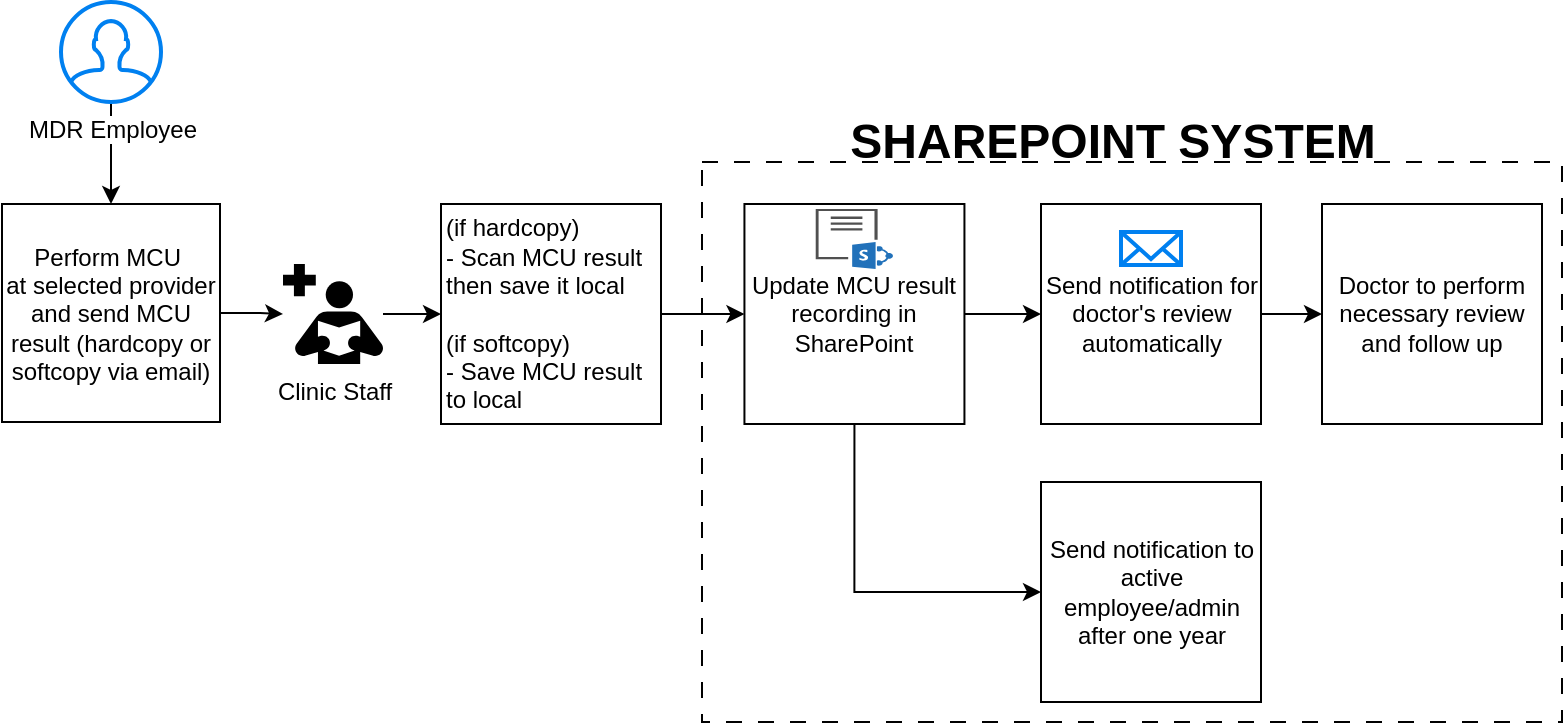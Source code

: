 <mxfile version="28.1.2" pages="2">
  <diagram name="Page-1" id="ROYf0nvUOoBOldGx0WDo">
    <mxGraphModel dx="1418" dy="786" grid="1" gridSize="10" guides="1" tooltips="1" connect="1" arrows="1" fold="1" page="1" pageScale="1" pageWidth="850" pageHeight="1100" math="0" shadow="0">
      <root>
        <mxCell id="0" />
        <mxCell id="1" parent="0" />
        <mxCell id="VFdnznLDrriNA7bUisei-16" value="" style="edgeStyle=orthogonalEdgeStyle;rounded=0;orthogonalLoop=1;jettySize=auto;html=1;" parent="1" source="VFdnznLDrriNA7bUisei-1" target="VFdnznLDrriNA7bUisei-15" edge="1">
          <mxGeometry relative="1" as="geometry" />
        </mxCell>
        <mxCell id="VFdnznLDrriNA7bUisei-1" value="MDR Employee" style="html=1;verticalLabelPosition=bottom;align=center;labelBackgroundColor=#ffffff;verticalAlign=top;strokeWidth=2;strokeColor=#0080F0;shadow=0;dashed=0;shape=mxgraph.ios7.icons.user;" parent="1" vertex="1">
          <mxGeometry x="69.5" y="100" width="50" height="50" as="geometry" />
        </mxCell>
        <mxCell id="VFdnznLDrriNA7bUisei-5" value="" style="edgeStyle=orthogonalEdgeStyle;rounded=0;orthogonalLoop=1;jettySize=auto;html=1;" parent="1" source="VFdnznLDrriNA7bUisei-2" target="VFdnznLDrriNA7bUisei-4" edge="1">
          <mxGeometry relative="1" as="geometry" />
        </mxCell>
        <mxCell id="VFdnznLDrriNA7bUisei-2" value="Clinic Staff" style="shape=mxgraph.signs.healthcare.medical_library;html=1;pointerEvents=1;fillColor=#000000;strokeColor=none;verticalLabelPosition=bottom;verticalAlign=top;align=center;" parent="1" vertex="1">
          <mxGeometry x="180.5" y="231" width="50" height="50" as="geometry" />
        </mxCell>
        <mxCell id="VFdnznLDrriNA7bUisei-7" value="" style="edgeStyle=orthogonalEdgeStyle;rounded=0;orthogonalLoop=1;jettySize=auto;html=1;" parent="1" source="VFdnznLDrriNA7bUisei-4" target="VFdnznLDrriNA7bUisei-6" edge="1">
          <mxGeometry relative="1" as="geometry" />
        </mxCell>
        <mxCell id="VFdnznLDrriNA7bUisei-4" value="&lt;div&gt;(if hardcopy)&amp;nbsp;&lt;/div&gt;- Scan MCU result then save it local&amp;nbsp;&lt;div&gt;&lt;br&gt;&lt;/div&gt;&lt;div&gt;(if softcopy)&lt;/div&gt;&lt;div&gt;- Save MCU result to local&lt;/div&gt;" style="whiteSpace=wrap;html=1;aspect=fixed;align=left;" parent="1" vertex="1">
          <mxGeometry x="259.5" y="201" width="110" height="110" as="geometry" />
        </mxCell>
        <mxCell id="VFdnznLDrriNA7bUisei-21" value="" style="edgeStyle=orthogonalEdgeStyle;rounded=0;orthogonalLoop=1;jettySize=auto;html=1;" parent="1" source="VFdnznLDrriNA7bUisei-6" target="VFdnznLDrriNA7bUisei-20" edge="1">
          <mxGeometry relative="1" as="geometry" />
        </mxCell>
        <mxCell id="VFdnznLDrriNA7bUisei-26" style="edgeStyle=orthogonalEdgeStyle;rounded=0;orthogonalLoop=1;jettySize=auto;html=1;exitX=0.5;exitY=1;exitDx=0;exitDy=0;entryX=0;entryY=0.5;entryDx=0;entryDy=0;" parent="1" source="VFdnznLDrriNA7bUisei-6" target="VFdnznLDrriNA7bUisei-23" edge="1">
          <mxGeometry relative="1" as="geometry" />
        </mxCell>
        <mxCell id="VFdnznLDrriNA7bUisei-6" value="Update MCU result recording in SharePoint" style="whiteSpace=wrap;html=1;aspect=fixed;align=center;" parent="1" vertex="1">
          <mxGeometry x="411.22" y="201" width="110" height="110" as="geometry" />
        </mxCell>
        <mxCell id="VFdnznLDrriNA7bUisei-17" style="edgeStyle=orthogonalEdgeStyle;rounded=0;orthogonalLoop=1;jettySize=auto;html=1;exitX=1;exitY=0.5;exitDx=0;exitDy=0;" parent="1" source="VFdnznLDrriNA7bUisei-15" target="VFdnznLDrriNA7bUisei-2" edge="1">
          <mxGeometry relative="1" as="geometry" />
        </mxCell>
        <mxCell id="VFdnznLDrriNA7bUisei-15" value="Perform MCU&amp;nbsp;&lt;div&gt;at selected provider and send MCU result (hardcopy or softcopy via email)&lt;/div&gt;" style="whiteSpace=wrap;html=1;aspect=fixed;" parent="1" vertex="1">
          <mxGeometry x="40" y="201" width="109" height="109" as="geometry" />
        </mxCell>
        <mxCell id="VFdnznLDrriNA7bUisei-18" value="" style="sketch=0;pointerEvents=1;shadow=0;dashed=0;html=1;strokeColor=none;labelPosition=center;verticalLabelPosition=bottom;verticalAlign=top;align=center;fillColor=#505050;shape=mxgraph.mscae.intune.conditional_access_sharepoint;fillColorStyles=fillColor2;fillColor2=#2171ba;" parent="1" vertex="1">
          <mxGeometry x="446.86" y="203.5" width="38.72" height="30" as="geometry" />
        </mxCell>
        <mxCell id="VFdnznLDrriNA7bUisei-25" value="" style="edgeStyle=orthogonalEdgeStyle;rounded=0;orthogonalLoop=1;jettySize=auto;html=1;" parent="1" source="VFdnznLDrriNA7bUisei-20" target="VFdnznLDrriNA7bUisei-24" edge="1">
          <mxGeometry relative="1" as="geometry" />
        </mxCell>
        <mxCell id="VFdnznLDrriNA7bUisei-20" value="Send notification for doctor&#39;s review automatically" style="whiteSpace=wrap;html=1;aspect=fixed;align=center;" parent="1" vertex="1">
          <mxGeometry x="559.5" y="201" width="110" height="110" as="geometry" />
        </mxCell>
        <mxCell id="VFdnznLDrriNA7bUisei-22" value="" style="html=1;verticalLabelPosition=bottom;align=center;labelBackgroundColor=#ffffff;verticalAlign=top;strokeWidth=2;strokeColor=#0080F0;shadow=0;dashed=0;shape=mxgraph.ios7.icons.mail;" parent="1" vertex="1">
          <mxGeometry x="599.5" y="215" width="30" height="16.5" as="geometry" />
        </mxCell>
        <mxCell id="VFdnznLDrriNA7bUisei-23" value="Send notification to active employee/admin after one year" style="whiteSpace=wrap;html=1;aspect=fixed;align=center;" parent="1" vertex="1">
          <mxGeometry x="559.5" y="340" width="110" height="110" as="geometry" />
        </mxCell>
        <mxCell id="VFdnznLDrriNA7bUisei-24" value="Doctor to perform necessary review and follow up" style="whiteSpace=wrap;html=1;aspect=fixed;align=center;" parent="1" vertex="1">
          <mxGeometry x="700" y="201" width="110" height="110" as="geometry" />
        </mxCell>
        <mxCell id="VFdnznLDrriNA7bUisei-28" value="" style="shape=image;html=1;verticalAlign=top;verticalLabelPosition=bottom;labelBackgroundColor=#ffffff;imageAspect=0;aspect=fixed;image=https://icons.diagrams.net/icon-cache1/Coronavirus_-_Innovicons_Color-2960/call-doctor-coronavirus-smartphone-563.svg" parent="1" vertex="1">
          <mxGeometry x="750" y="183" width="48" height="48" as="geometry" />
        </mxCell>
        <mxCell id="VFdnznLDrriNA7bUisei-29" value="" style="rounded=0;whiteSpace=wrap;html=1;fillColor=none;dashed=1;dashPattern=8 8;" parent="1" vertex="1">
          <mxGeometry x="390" y="180" width="430" height="280" as="geometry" />
        </mxCell>
        <mxCell id="VFdnznLDrriNA7bUisei-30" value="SHAREPOINT SYSTEM" style="text;strokeColor=none;fillColor=none;html=1;fontSize=24;fontStyle=1;verticalAlign=middle;align=center;" parent="1" vertex="1">
          <mxGeometry x="380" y="150" width="430" height="40" as="geometry" />
        </mxCell>
      </root>
    </mxGraphModel>
  </diagram>
  <diagram id="kiDOZ_ecxglOdccsnD-r" name="Page-2">
    <mxGraphModel dx="1418" dy="786" grid="1" gridSize="10" guides="1" tooltips="1" connect="1" arrows="1" fold="1" page="1" pageScale="1" pageWidth="850" pageHeight="1100" math="0" shadow="0">
      <root>
        <mxCell id="0" />
        <mxCell id="1" parent="0" />
        <mxCell id="40Yp-uwRRsE_armADN4P-6" style="edgeStyle=orthogonalEdgeStyle;rounded=0;orthogonalLoop=1;jettySize=auto;html=1;exitX=0;exitY=0.5;exitDx=0;exitDy=0;" edge="1" parent="1" source="40Yp-uwRRsE_armADN4P-1" target="40Yp-uwRRsE_armADN4P-15">
          <mxGeometry relative="1" as="geometry">
            <mxPoint x="243.75" y="387" as="targetPoint" />
          </mxGeometry>
        </mxCell>
        <mxCell id="40Yp-uwRRsE_armADN4P-1" value="Modified By Notification&lt;div&gt;&lt;br&gt;&lt;/div&gt;&lt;div&gt;inform username&amp;nbsp;&lt;span style=&quot;background-color: transparent; color: light-dark(rgb(0, 0, 0), rgb(255, 255, 255));&quot;&gt;&amp;nbsp;&lt;/span&gt;&lt;/div&gt;" style="whiteSpace=wrap;html=1;aspect=fixed;" vertex="1" parent="1">
          <mxGeometry x="360" y="220" width="120" height="120" as="geometry" />
        </mxCell>
        <mxCell id="40Yp-uwRRsE_armADN4P-5" value="R4217 SHAREPOINT WEEKYL REPORT DOCUMENT LIBRARY" style="rounded=1;whiteSpace=wrap;html=1;fontStyle=1" vertex="1" parent="1">
          <mxGeometry x="360" y="160" width="400" height="40" as="geometry" />
        </mxCell>
        <mxCell id="40Yp-uwRRsE_armADN4P-9" value="" style="edgeStyle=orthogonalEdgeStyle;rounded=0;orthogonalLoop=1;jettySize=auto;html=1;" edge="1" parent="1" source="40Yp-uwRRsE_armADN4P-7" target="40Yp-uwRRsE_armADN4P-15">
          <mxGeometry relative="1" as="geometry">
            <mxPoint x="261.325" y="419.5" as="targetPoint" />
          </mxGeometry>
        </mxCell>
        <mxCell id="40Yp-uwRRsE_armADN4P-7" value="Uploaded&amp;nbsp;&lt;div&gt;By Notification&lt;div&gt;&lt;br&gt;&lt;/div&gt;&lt;div&gt;inform username&amp;nbsp;&lt;span style=&quot;background-color: transparent; color: light-dark(rgb(0, 0, 0), rgb(255, 255, 255));&quot;&gt;&amp;nbsp;&lt;/span&gt;&lt;/div&gt;&lt;/div&gt;" style="whiteSpace=wrap;html=1;aspect=fixed;" vertex="1" parent="1">
          <mxGeometry x="360" y="360" width="120" height="120" as="geometry" />
        </mxCell>
        <mxCell id="40Yp-uwRRsE_armADN4P-15" value="" style="sketch=0;outlineConnect=0;fontColor=#232F3E;gradientColor=none;fillColor=#070B3D;strokeColor=#793FFF;dashed=0;verticalLabelPosition=bottom;verticalAlign=top;align=center;html=1;fontSize=12;fontStyle=0;aspect=fixed;pointerEvents=1;shape=mxgraph.aws4.authenticated_user;" vertex="1" parent="1">
          <mxGeometry x="180" y="381" width="78" height="78" as="geometry" />
        </mxCell>
      </root>
    </mxGraphModel>
  </diagram>
</mxfile>
